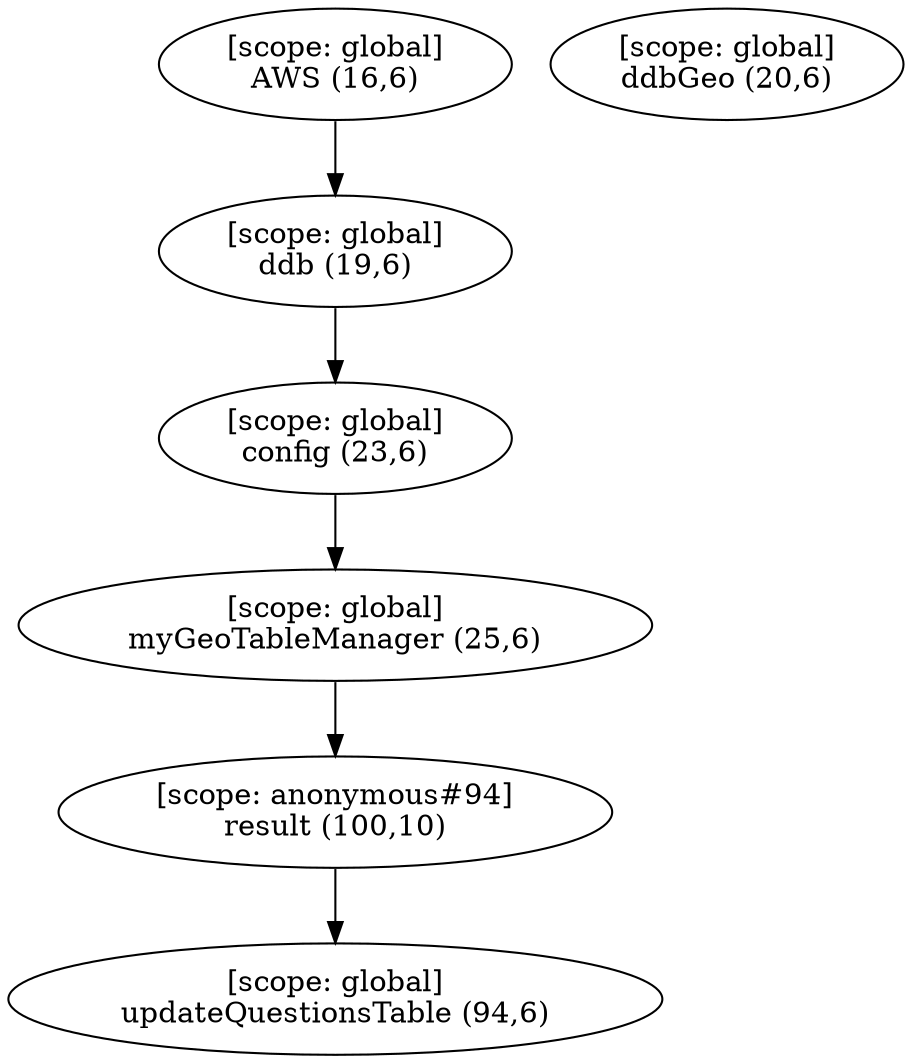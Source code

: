 digraph G {
  graph [ rankdir =TB ];
subgraph global {
  graph [ label = "Scope [global]" ];
  "[scope: global]
AWS (16,6)";
  "[scope: global]
ddbGeo (20,6)";
  "[scope: global]
ddb (19,6)";
  "[scope: global]
config (23,6)";
  "[scope: global]
myGeoTableManager (25,6)";
  "[scope: global]
updateQuestionsTable (94,6)";
}

subgraph anonymous_94 {
  graph [ label = "Scope [anonymous_94]" ];
  "[scope: anonymous#94]
result (100,10)";
}

  "[scope: global]
AWS (16,6)" -> "[scope: global]
ddb (19,6)";
  "[scope: global]
ddb (19,6)" -> "[scope: global]
config (23,6)";
  "[scope: global]
config (23,6)" -> "[scope: global]
myGeoTableManager (25,6)";
  "[scope: global]
myGeoTableManager (25,6)" -> "[scope: anonymous#94]
result (100,10)";
  "[scope: anonymous#94]
result (100,10)" -> "[scope: global]
updateQuestionsTable (94,6)";
}
